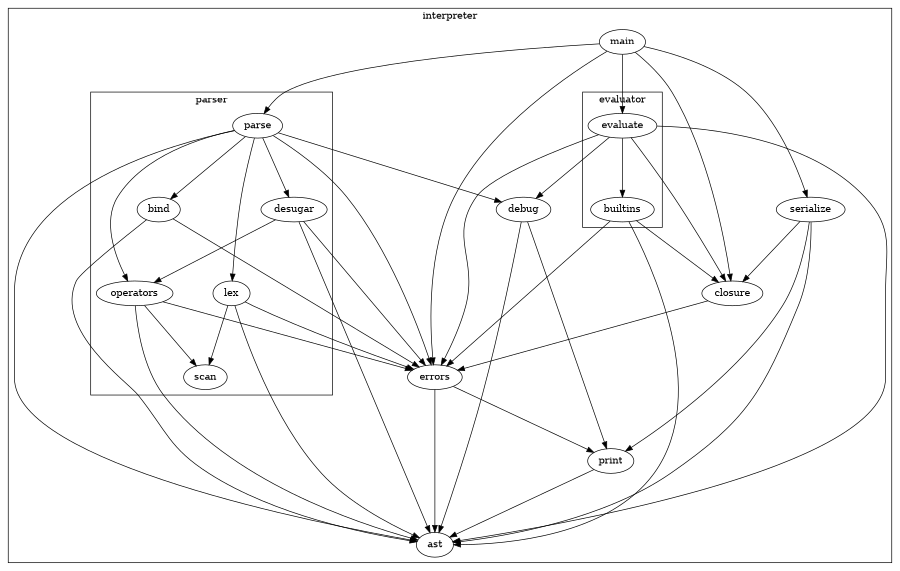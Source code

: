 // to build this diagram, install graphviz and run the following command:
// dot -o architecture.pdf -T pdf architecture.dot
// note: ordering=out seems to be not working due to a bug in graphviz
digraph graphname {
    size=6;
    ranksep=1.2;
    nodesep=0.8;
    mclimit=100;

    subgraph cluster_interpreter {
        label="interpreter";
        subgraph cluster_parser {
            label="parser";
            desugar;
            bind;
            operators;
            parse;
            lex;
            scan;
        }
        ast;
        print;
        debug;
        errors;
        subgraph cluster_evaluator {
            label="evaluator";
            evaluate;
            builtins;
        }
        closure;
        serialize;
        main;
    }

    print -> ast;

    errors -> ast;
    errors -> print;

    debug -> ast;
    debug -> print;

    serialize -> ast;
    serialize -> print;
    serialize -> closure;

    closure -> errors;

    lex -> scan;
    lex -> ast;
    lex -> errors;

    bind -> ast;
    bind -> errors;

    desugar -> ast;
    desugar -> errors;
    desugar -> operators;

    operators -> ast;
    operators -> scan;
    operators -> errors;

    parse -> ast;
    parse -> errors;
    parse -> lex;
    parse -> operators;
    parse -> desugar;
    parse -> bind;
    parse -> debug;

    builtins -> ast;
    builtins -> errors;
    builtins -> closure;

    evaluate -> ast;
    evaluate -> errors;
    evaluate -> debug;
    evaluate -> closure;
    evaluate -> builtins;

    main -> closure;
    main -> errors;
    main -> parse;
    main -> evaluate;
    main -> serialize;
}
